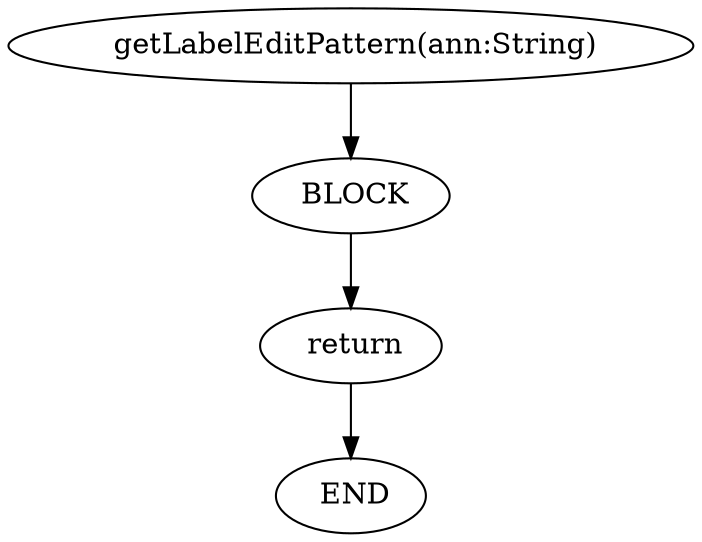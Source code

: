 digraph testGraph {
1498[label=" getLabelEditPattern(ann:String)"]
1500[label="BLOCK"]
1498 -> 1500[color=black]
1500[label=" BLOCK"]
1501[label="return"]
1500 -> 1501[color=black]
1501[label=" return"]
1499[label="END"]
1501 -> 1499[color=black]
1499[label=" END"]
}
